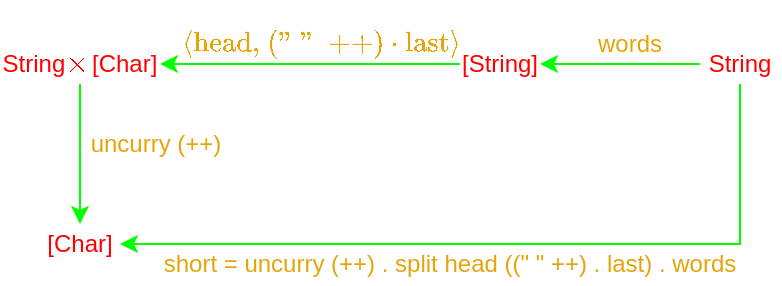 <mxfile version="24.7.17">
  <diagram name="Page-1" id="8x4MicqjeGiNOcLGt8TJ">
    <mxGraphModel dx="539" dy="346" grid="1" gridSize="10" guides="1" tooltips="1" connect="1" arrows="1" fold="1" page="1" pageScale="1" pageWidth="850" pageHeight="1100" math="1" shadow="0">
      <root>
        <mxCell id="0" />
        <mxCell id="1" parent="0" />
        <mxCell id="YmtkSNz6RdnZejPs2xfk-1" value="" style="endArrow=classic;html=1;rounded=0;fillColor=#ffe6cc;strokeColor=#00FF00;exitX=0;exitY=0.5;exitDx=0;exitDy=0;entryX=1;entryY=0.5;entryDx=0;entryDy=0;" parent="1" source="YmtkSNz6RdnZejPs2xfk-2" target="YmtkSNz6RdnZejPs2xfk-4" edge="1">
          <mxGeometry width="50" height="50" relative="1" as="geometry">
            <mxPoint x="520" y="200" as="sourcePoint" />
            <mxPoint x="420" y="200" as="targetPoint" />
          </mxGeometry>
        </mxCell>
        <mxCell id="YmtkSNz6RdnZejPs2xfk-2" value="String" style="text;html=1;align=center;verticalAlign=middle;whiteSpace=wrap;rounded=0;fontColor=#ff0000;" parent="1" vertex="1">
          <mxGeometry x="500" y="190" width="40" height="20" as="geometry" />
        </mxCell>
        <mxCell id="YmtkSNz6RdnZejPs2xfk-4" value="[String]" style="text;html=1;align=center;verticalAlign=middle;whiteSpace=wrap;rounded=0;fontColor=#ff0000;" parent="1" vertex="1">
          <mxGeometry x="380" y="180" width="40" height="40" as="geometry" />
        </mxCell>
        <UserObject label="words" placeholders="1" name="Variable" id="YmtkSNz6RdnZejPs2xfk-5">
          <mxCell style="text;html=1;strokeColor=none;fillColor=none;align=center;verticalAlign=middle;whiteSpace=wrap;overflow=hidden;fontColor=#e5a50a;" parent="1" vertex="1">
            <mxGeometry x="430" y="170" width="70" height="40" as="geometry" />
          </mxCell>
        </UserObject>
        <UserObject label="short = uncurry (++) . split head ((&quot; &quot; ++) . last) . words&lt;div&gt;&lt;br/&gt;&lt;/div&gt;" placeholders="1" name="Variable" id="YmtkSNz6RdnZejPs2xfk-10">
          <mxCell style="text;html=1;strokeColor=none;fillColor=none;align=center;verticalAlign=middle;whiteSpace=wrap;overflow=hidden;fontColor=#e5a50a;" parent="1" vertex="1">
            <mxGeometry x="230" y="290" width="290" height="20" as="geometry" />
          </mxCell>
        </UserObject>
        <mxCell id="YmtkSNz6RdnZejPs2xfk-12" value="String &lt;span class=&quot;katex-display&quot;&gt;&lt;span class=&quot;katex&quot;&gt;&lt;span aria-hidden=&quot;true&quot; class=&quot;katex-html&quot;&gt;&lt;span class=&quot;base&quot;&gt;&lt;span class=&quot;mbin&quot;&gt;&amp;nbsp;&amp;nbsp; &lt;/span&gt;&lt;/span&gt;&lt;/span&gt;&lt;/span&gt;&lt;/span&gt;[Char]" style="text;html=1;align=center;verticalAlign=middle;whiteSpace=wrap;rounded=0;fontColor=#ff0000;" parent="1" vertex="1">
          <mxGeometry x="150" y="190" width="80" height="20" as="geometry" />
        </mxCell>
        <mxCell id="YmtkSNz6RdnZejPs2xfk-13" value="" style="endArrow=classic;html=1;rounded=0;fillColor=#ffe6cc;strokeColor=#00FF00;exitX=0;exitY=0.5;exitDx=0;exitDy=0;entryX=1;entryY=0.5;entryDx=0;entryDy=0;" parent="1" source="YmtkSNz6RdnZejPs2xfk-4" target="YmtkSNz6RdnZejPs2xfk-12" edge="1">
          <mxGeometry width="50" height="50" relative="1" as="geometry">
            <mxPoint x="375" y="100" as="sourcePoint" />
            <mxPoint x="375" y="80" as="targetPoint" />
          </mxGeometry>
        </mxCell>
        <UserObject label="&lt;div&gt;$$\langle \text{head, (&quot; &quot;&amp;nbsp; ++)} \cdot \text{last} \rangle$$&lt;/div&gt;" placeholders="1" name="Variable" id="YmtkSNz6RdnZejPs2xfk-15">
          <mxCell style="text;html=1;strokeColor=none;fillColor=none;align=center;verticalAlign=middle;whiteSpace=wrap;overflow=hidden;fontColor=#e5a50a;" parent="1" vertex="1">
            <mxGeometry x="240" y="168" width="140" height="40" as="geometry" />
          </mxCell>
        </UserObject>
        <mxCell id="YmtkSNz6RdnZejPs2xfk-16" value="$$\times$$" style="text;html=1;align=center;verticalAlign=middle;whiteSpace=wrap;rounded=0;fontColor=#ff0000;" parent="1" vertex="1">
          <mxGeometry x="169" y="180" width="40" height="40" as="geometry" />
        </mxCell>
        <mxCell id="YmtkSNz6RdnZejPs2xfk-17" value="" style="endArrow=classic;html=1;rounded=0;fillColor=#ffe6cc;strokeColor=#00FF00;entryX=0.5;entryY=0;entryDx=0;entryDy=0;" parent="1" source="YmtkSNz6RdnZejPs2xfk-12" target="YmtkSNz6RdnZejPs2xfk-20" edge="1">
          <mxGeometry width="50" height="50" relative="1" as="geometry">
            <mxPoint x="170" y="240" as="sourcePoint" />
            <mxPoint x="190" y="280" as="targetPoint" />
          </mxGeometry>
        </mxCell>
        <UserObject label="uncurry (++)" placeholders="1" name="Variable" id="YmtkSNz6RdnZejPs2xfk-18">
          <mxCell style="text;html=1;strokeColor=none;fillColor=none;align=center;verticalAlign=middle;whiteSpace=wrap;overflow=hidden;fontColor=#e5a50a;" parent="1" vertex="1">
            <mxGeometry x="193" y="220" width="70" height="40" as="geometry" />
          </mxCell>
        </UserObject>
        <mxCell id="YmtkSNz6RdnZejPs2xfk-20" value="[Char]" style="text;html=1;align=center;verticalAlign=middle;whiteSpace=wrap;rounded=0;fontColor=#ff0000;" parent="1" vertex="1">
          <mxGeometry x="170" y="280" width="40" height="20" as="geometry" />
        </mxCell>
        <mxCell id="YmtkSNz6RdnZejPs2xfk-22" value="" style="endArrow=classic;html=1;rounded=0;fillColor=#ffe6cc;strokeColor=#00FF00;exitX=0.5;exitY=1;exitDx=0;exitDy=0;entryX=1;entryY=0.5;entryDx=0;entryDy=0;" parent="1" source="YmtkSNz6RdnZejPs2xfk-2" target="YmtkSNz6RdnZejPs2xfk-20" edge="1">
          <mxGeometry width="50" height="50" relative="1" as="geometry">
            <mxPoint x="350" y="340" as="sourcePoint" />
            <mxPoint x="520" y="290" as="targetPoint" />
            <Array as="points">
              <mxPoint x="520" y="290" />
            </Array>
          </mxGeometry>
        </mxCell>
      </root>
    </mxGraphModel>
  </diagram>
</mxfile>
